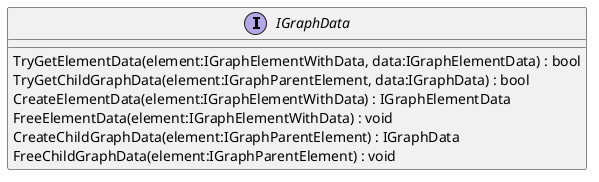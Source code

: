 @startuml
interface IGraphData {
    TryGetElementData(element:IGraphElementWithData, data:IGraphElementData) : bool
    TryGetChildGraphData(element:IGraphParentElement, data:IGraphData) : bool
    CreateElementData(element:IGraphElementWithData) : IGraphElementData
    FreeElementData(element:IGraphElementWithData) : void
    CreateChildGraphData(element:IGraphParentElement) : IGraphData
    FreeChildGraphData(element:IGraphParentElement) : void
}
@enduml
